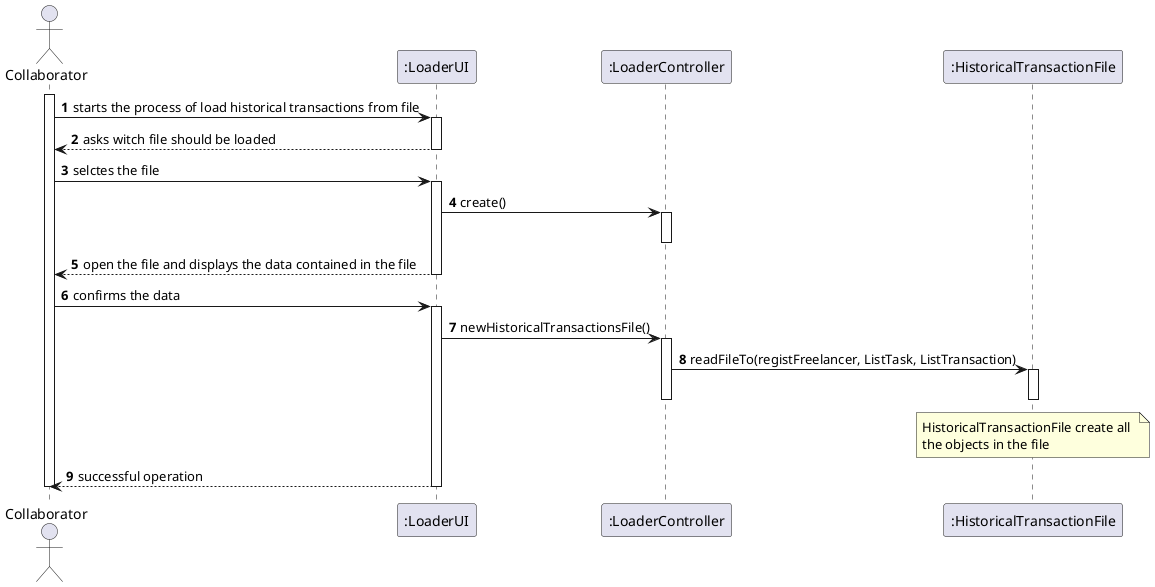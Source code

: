 @startuml SD
autonumber
actor "Collaborator" as C   
participant ":LoaderUI" as ui
participant ":LoaderController" as ctr
participant ":HistoricalTransactionFile" as htf

activate C
        C -> ui : starts the process of load historical transactions from file
        activate ui
                ui --> C : asks witch file should be loaded
        deactivate ui
        C -> ui : selctes the file
        activate ui
                ui -> ctr : create()
                activate ctr
                deactivate ctr 
                ui --> C : open the file and displays the data contained in the file
        deactivate ui
        C -> ui : confirms the data
        activate ui
                ui -> ctr : newHistoricalTransactionsFile()
                activate ctr
                        ctr -> htf : readFileTo(registFreelancer, ListTask, ListTransaction)
                        activate htf
                                note over htf :HistoricalTransactionFile create all \nthe objects in the file
                        deactivate htf
                deactivate ctr
                ui --> C : successful operation
        deactivate ui
deactivate C

@enduml